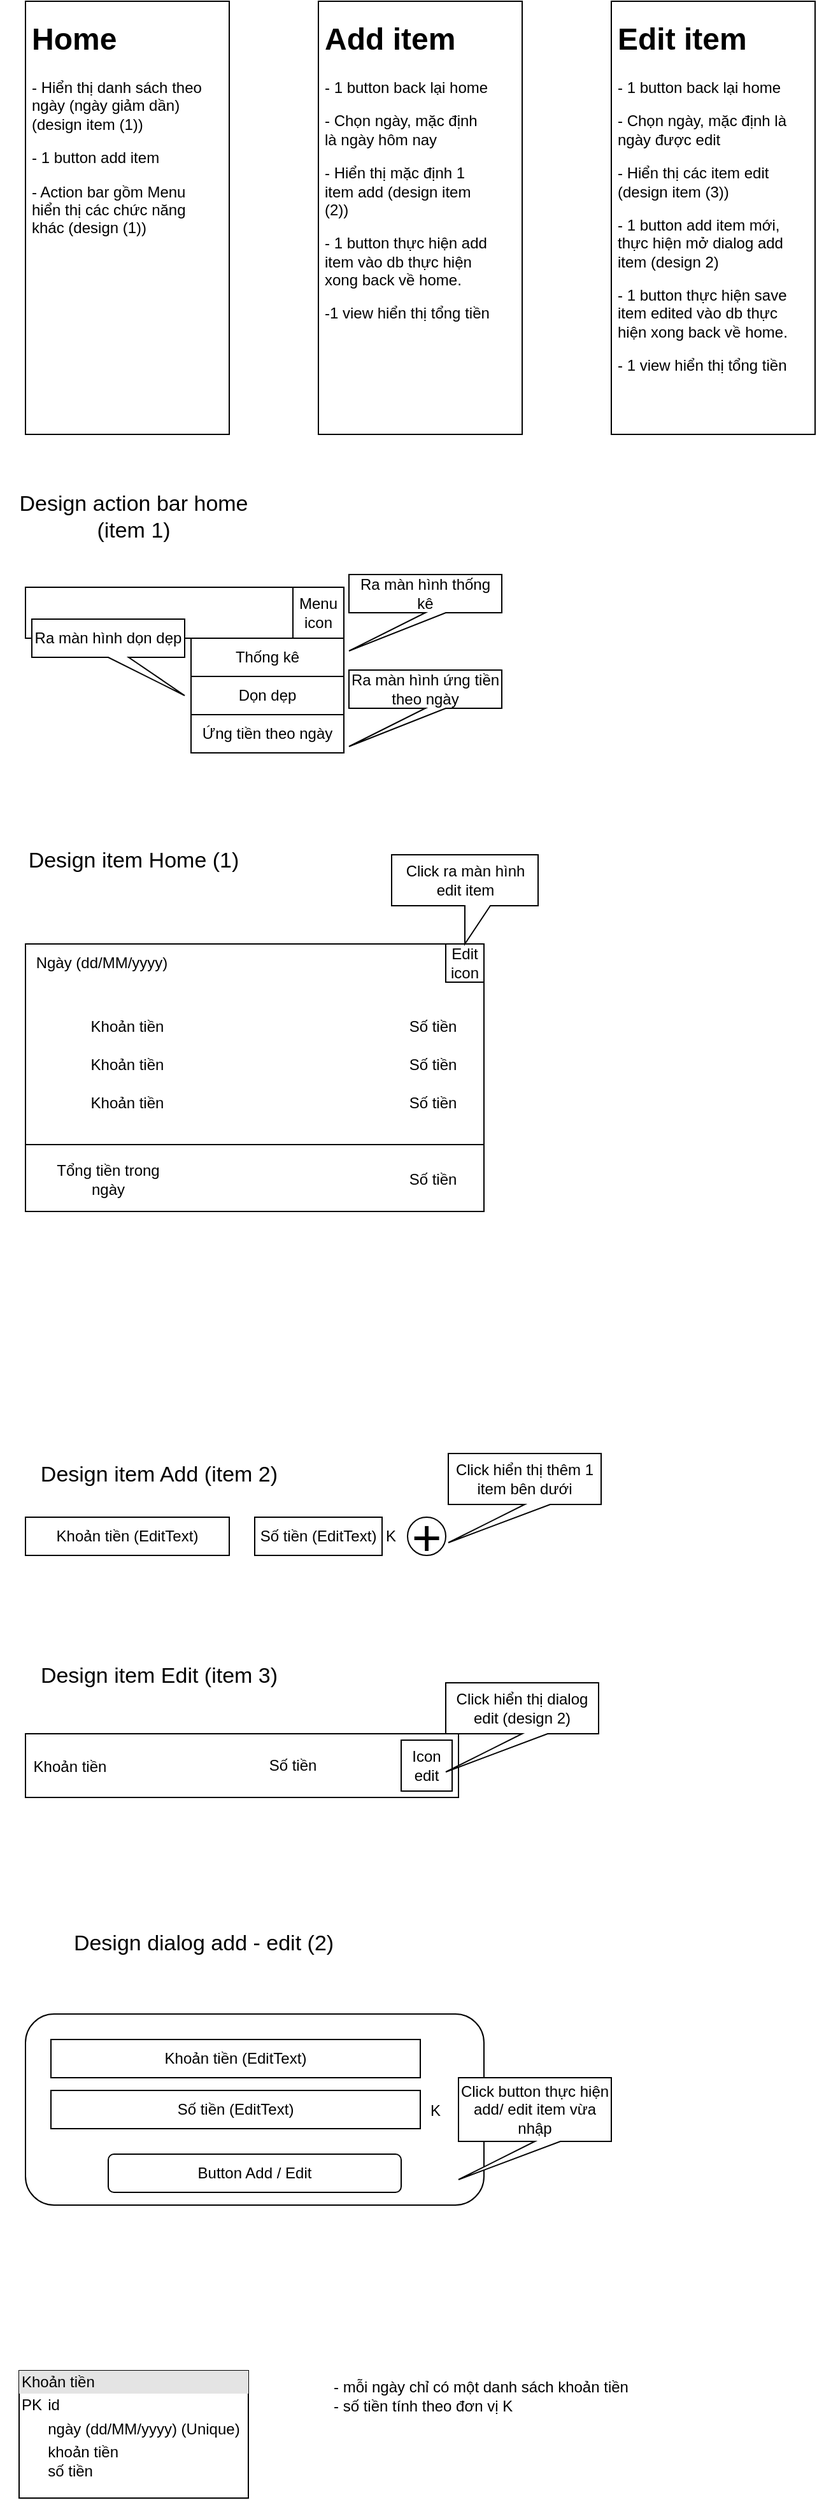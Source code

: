 <mxfile version="21.3.7" type="device">
  <diagram name="Trang-1" id="qlhlSpQyK1MtqHGKubsB">
    <mxGraphModel dx="1305" dy="779" grid="1" gridSize="10" guides="1" tooltips="1" connect="1" arrows="1" fold="1" page="1" pageScale="1" pageWidth="827" pageHeight="1169" math="0" shadow="0">
      <root>
        <mxCell id="0" />
        <mxCell id="1" parent="0" />
        <mxCell id="mawjHxVvoFHF4PkXvqdo-3" value="" style="rounded=0;whiteSpace=wrap;html=1;" parent="1" vertex="1">
          <mxGeometry x="40" y="60" width="160" height="340" as="geometry" />
        </mxCell>
        <mxCell id="mawjHxVvoFHF4PkXvqdo-7" value="&lt;h1&gt;Home&lt;/h1&gt;&lt;p&gt;- Hiển thị danh sách theo ngày (ngày giảm dần) (design item (1))&lt;/p&gt;&lt;p&gt;- 1 button add item&lt;/p&gt;&lt;p&gt;- Action bar gồm Menu hiển thị các chức năng khác (design (1))&lt;/p&gt;" style="text;html=1;strokeColor=none;fillColor=none;spacing=5;spacingTop=-20;whiteSpace=wrap;overflow=hidden;rounded=0;" parent="1" vertex="1">
          <mxGeometry x="40" y="70" width="150" height="200" as="geometry" />
        </mxCell>
        <mxCell id="mawjHxVvoFHF4PkXvqdo-10" value="" style="rounded=0;whiteSpace=wrap;html=1;" parent="1" vertex="1">
          <mxGeometry x="270" y="60" width="160" height="340" as="geometry" />
        </mxCell>
        <mxCell id="mawjHxVvoFHF4PkXvqdo-11" value="&lt;h1&gt;Add item&lt;/h1&gt;&lt;p&gt;- 1 button back lại home&lt;/p&gt;&lt;p&gt;- Chọn ngày, mặc định là ngày hôm nay&lt;/p&gt;&lt;p&gt;- Hiển thị mặc định 1 item add (design item (2))&lt;/p&gt;&lt;p&gt;- 1 button thực hiện add item vào db thực hiện xong back về home.&lt;/p&gt;&lt;p&gt;-1 view hiển thị tổng tiền&lt;/p&gt;" style="text;html=1;strokeColor=none;fillColor=none;spacing=5;spacingTop=-20;whiteSpace=wrap;overflow=hidden;rounded=0;" parent="1" vertex="1">
          <mxGeometry x="270" y="70" width="140" height="260" as="geometry" />
        </mxCell>
        <mxCell id="mawjHxVvoFHF4PkXvqdo-12" value="" style="rounded=0;whiteSpace=wrap;html=1;" parent="1" vertex="1">
          <mxGeometry x="500" y="60" width="160" height="340" as="geometry" />
        </mxCell>
        <mxCell id="mawjHxVvoFHF4PkXvqdo-13" value="&lt;h1 style=&quot;border-color: var(--border-color);&quot;&gt;Edit item&lt;/h1&gt;&lt;h1&gt;&lt;p style=&quot;border-color: var(--border-color); font-size: 12px; font-weight: 400;&quot;&gt;- 1 button back lại home&lt;/p&gt;&lt;p style=&quot;border-color: var(--border-color); font-size: 12px; font-weight: 400;&quot;&gt;- Chọn ngày, mặc định là ngày được edit&lt;/p&gt;&lt;p style=&quot;border-color: var(--border-color); font-size: 12px; font-weight: 400;&quot;&gt;- Hiển thị các item edit (design item (3))&lt;/p&gt;&lt;p style=&quot;border-color: var(--border-color); font-size: 12px; font-weight: 400;&quot;&gt;- 1 button add item mới, thực hiện mở dialog add item (design 2)&lt;/p&gt;&lt;p style=&quot;border-color: var(--border-color); font-size: 12px; font-weight: 400;&quot;&gt;- 1 button thực hiện save item edited vào db thực hiện xong back về home.&lt;/p&gt;&lt;p style=&quot;border-color: var(--border-color); font-size: 12px; font-weight: 400;&quot;&gt;- 1 view hiển thị tổng tiền&lt;/p&gt;&lt;/h1&gt;" style="text;html=1;strokeColor=none;fillColor=none;spacing=5;spacingTop=-20;whiteSpace=wrap;overflow=hidden;rounded=0;" parent="1" vertex="1">
          <mxGeometry x="500" y="70" width="150" height="300" as="geometry" />
        </mxCell>
        <mxCell id="mawjHxVvoFHF4PkXvqdo-14" value="&lt;font style=&quot;font-size: 17px;&quot;&gt;Design action bar home (item 1)&lt;/font&gt;" style="text;html=1;strokeColor=none;fillColor=none;align=center;verticalAlign=middle;whiteSpace=wrap;rounded=0;" parent="1" vertex="1">
          <mxGeometry x="20" y="450" width="210" height="30" as="geometry" />
        </mxCell>
        <mxCell id="mawjHxVvoFHF4PkXvqdo-15" value="" style="rounded=0;whiteSpace=wrap;html=1;" parent="1" vertex="1">
          <mxGeometry x="40" y="520" width="250" height="40" as="geometry" />
        </mxCell>
        <mxCell id="mawjHxVvoFHF4PkXvqdo-21" value="" style="edgeStyle=orthogonalEdgeStyle;rounded=0;orthogonalLoop=1;jettySize=auto;html=1;" parent="1" source="mawjHxVvoFHF4PkXvqdo-16" target="mawjHxVvoFHF4PkXvqdo-20" edge="1">
          <mxGeometry relative="1" as="geometry" />
        </mxCell>
        <mxCell id="mawjHxVvoFHF4PkXvqdo-16" value="Menu icon" style="whiteSpace=wrap;html=1;aspect=fixed;" parent="1" vertex="1">
          <mxGeometry x="250" y="520" width="40" height="40" as="geometry" />
        </mxCell>
        <mxCell id="mawjHxVvoFHF4PkXvqdo-19" value="Thống kê" style="rounded=0;whiteSpace=wrap;html=1;" parent="1" vertex="1">
          <mxGeometry x="170" y="560" width="120" height="30" as="geometry" />
        </mxCell>
        <mxCell id="mawjHxVvoFHF4PkXvqdo-20" value="Dọn dẹp" style="rounded=0;whiteSpace=wrap;html=1;" parent="1" vertex="1">
          <mxGeometry x="170" y="590" width="120" height="30" as="geometry" />
        </mxCell>
        <mxCell id="mawjHxVvoFHF4PkXvqdo-22" value="Ứng tiền theo ngày" style="rounded=0;whiteSpace=wrap;html=1;" parent="1" vertex="1">
          <mxGeometry x="170" y="620" width="120" height="30" as="geometry" />
        </mxCell>
        <mxCell id="mawjHxVvoFHF4PkXvqdo-23" value="&lt;font style=&quot;font-size: 17px;&quot;&gt;Design item Home (1)&lt;/font&gt;" style="text;html=1;strokeColor=none;fillColor=none;align=center;verticalAlign=middle;whiteSpace=wrap;rounded=0;" parent="1" vertex="1">
          <mxGeometry x="20" y="720" width="210" height="30" as="geometry" />
        </mxCell>
        <mxCell id="mawjHxVvoFHF4PkXvqdo-30" value="" style="rounded=0;whiteSpace=wrap;html=1;" parent="1" vertex="1">
          <mxGeometry x="40" y="800" width="360" height="210" as="geometry" />
        </mxCell>
        <mxCell id="mawjHxVvoFHF4PkXvqdo-31" value="Ngày (dd/MM/yyyy)" style="text;html=1;strokeColor=none;fillColor=none;align=center;verticalAlign=middle;whiteSpace=wrap;rounded=0;" parent="1" vertex="1">
          <mxGeometry x="40" y="800" width="120" height="30" as="geometry" />
        </mxCell>
        <mxCell id="mawjHxVvoFHF4PkXvqdo-33" value="Edit icon" style="whiteSpace=wrap;html=1;aspect=fixed;" parent="1" vertex="1">
          <mxGeometry x="370" y="800" width="30" height="30" as="geometry" />
        </mxCell>
        <mxCell id="mawjHxVvoFHF4PkXvqdo-37" value="Khoản tiền" style="text;html=1;strokeColor=none;fillColor=none;align=center;verticalAlign=middle;whiteSpace=wrap;rounded=0;" parent="1" vertex="1">
          <mxGeometry x="80" y="850" width="80" height="30" as="geometry" />
        </mxCell>
        <mxCell id="mawjHxVvoFHF4PkXvqdo-38" value="Số tiền" style="text;html=1;strokeColor=none;fillColor=none;align=center;verticalAlign=middle;whiteSpace=wrap;rounded=0;" parent="1" vertex="1">
          <mxGeometry x="320" y="850" width="80" height="30" as="geometry" />
        </mxCell>
        <mxCell id="mawjHxVvoFHF4PkXvqdo-39" value="Khoản tiền" style="text;html=1;strokeColor=none;fillColor=none;align=center;verticalAlign=middle;whiteSpace=wrap;rounded=0;" parent="1" vertex="1">
          <mxGeometry x="80" y="880" width="80" height="30" as="geometry" />
        </mxCell>
        <mxCell id="mawjHxVvoFHF4PkXvqdo-40" value="Số tiền" style="text;html=1;strokeColor=none;fillColor=none;align=center;verticalAlign=middle;whiteSpace=wrap;rounded=0;" parent="1" vertex="1">
          <mxGeometry x="320" y="880" width="80" height="30" as="geometry" />
        </mxCell>
        <mxCell id="mawjHxVvoFHF4PkXvqdo-41" value="Khoản tiền" style="text;html=1;strokeColor=none;fillColor=none;align=center;verticalAlign=middle;whiteSpace=wrap;rounded=0;" parent="1" vertex="1">
          <mxGeometry x="80" y="910" width="80" height="30" as="geometry" />
        </mxCell>
        <mxCell id="mawjHxVvoFHF4PkXvqdo-42" value="Số tiền" style="text;html=1;strokeColor=none;fillColor=none;align=center;verticalAlign=middle;whiteSpace=wrap;rounded=0;" parent="1" vertex="1">
          <mxGeometry x="320" y="910" width="80" height="30" as="geometry" />
        </mxCell>
        <mxCell id="mawjHxVvoFHF4PkXvqdo-43" value="" style="endArrow=none;html=1;rounded=0;entryX=1;entryY=0.75;entryDx=0;entryDy=0;exitX=0;exitY=0.75;exitDx=0;exitDy=0;" parent="1" source="mawjHxVvoFHF4PkXvqdo-30" target="mawjHxVvoFHF4PkXvqdo-30" edge="1">
          <mxGeometry width="50" height="50" relative="1" as="geometry">
            <mxPoint x="390" y="1070" as="sourcePoint" />
            <mxPoint x="440" y="1020" as="targetPoint" />
          </mxGeometry>
        </mxCell>
        <mxCell id="mawjHxVvoFHF4PkXvqdo-44" value="Số tiền" style="text;html=1;strokeColor=none;fillColor=none;align=center;verticalAlign=middle;whiteSpace=wrap;rounded=0;" parent="1" vertex="1">
          <mxGeometry x="320" y="970" width="80" height="30" as="geometry" />
        </mxCell>
        <mxCell id="mawjHxVvoFHF4PkXvqdo-45" value="Tổng tiền trong ngày" style="text;html=1;strokeColor=none;fillColor=none;align=center;verticalAlign=middle;whiteSpace=wrap;rounded=0;" parent="1" vertex="1">
          <mxGeometry x="50" y="970" width="110" height="30" as="geometry" />
        </mxCell>
        <mxCell id="mawjHxVvoFHF4PkXvqdo-46" value="Click ra màn hình edit item" style="shape=callout;whiteSpace=wrap;html=1;perimeter=calloutPerimeter;" parent="1" vertex="1">
          <mxGeometry x="327.5" y="730" width="115" height="70" as="geometry" />
        </mxCell>
        <mxCell id="mawjHxVvoFHF4PkXvqdo-47" value="Ra màn hình thống kê" style="shape=callout;whiteSpace=wrap;html=1;perimeter=calloutPerimeter;position2=0;base=16;" parent="1" vertex="1">
          <mxGeometry x="294" y="510" width="120" height="60" as="geometry" />
        </mxCell>
        <mxCell id="mawjHxVvoFHF4PkXvqdo-49" value="Ra màn hình dọn dẹp" style="shape=callout;whiteSpace=wrap;html=1;perimeter=calloutPerimeter;position2=1;base=16;" parent="1" vertex="1">
          <mxGeometry x="45" y="545" width="120" height="60" as="geometry" />
        </mxCell>
        <mxCell id="mawjHxVvoFHF4PkXvqdo-51" value="Ra màn hình ứng tiền theo ngày" style="shape=callout;whiteSpace=wrap;html=1;perimeter=calloutPerimeter;position2=0;base=16;" parent="1" vertex="1">
          <mxGeometry x="294" y="585" width="120" height="60" as="geometry" />
        </mxCell>
        <mxCell id="mawjHxVvoFHF4PkXvqdo-81" value="&lt;font style=&quot;font-size: 17px;&quot;&gt;Design item Add (item 2)&lt;/font&gt;" style="text;html=1;strokeColor=none;fillColor=none;align=center;verticalAlign=middle;whiteSpace=wrap;rounded=0;" parent="1" vertex="1">
          <mxGeometry x="40" y="1202" width="210" height="30" as="geometry" />
        </mxCell>
        <mxCell id="mawjHxVvoFHF4PkXvqdo-95" value="Khoản tiền (EditText)" style="rounded=0;whiteSpace=wrap;html=1;" parent="1" vertex="1">
          <mxGeometry x="40" y="1250" width="160" height="30" as="geometry" />
        </mxCell>
        <mxCell id="mawjHxVvoFHF4PkXvqdo-96" value="Số tiền (EditText)" style="rounded=0;whiteSpace=wrap;html=1;" parent="1" vertex="1">
          <mxGeometry x="220" y="1250" width="100" height="30" as="geometry" />
        </mxCell>
        <mxCell id="mawjHxVvoFHF4PkXvqdo-97" value="K" style="text;html=1;strokeColor=none;fillColor=none;align=center;verticalAlign=middle;whiteSpace=wrap;rounded=0;" parent="1" vertex="1">
          <mxGeometry x="322" y="1250" width="10" height="30" as="geometry" />
        </mxCell>
        <mxCell id="mawjHxVvoFHF4PkXvqdo-98" value="&lt;font style=&quot;font-size: 40px;&quot;&gt;+&lt;/font&gt;" style="ellipse;whiteSpace=wrap;html=1;aspect=fixed;" parent="1" vertex="1">
          <mxGeometry x="340" y="1250" width="30" height="30" as="geometry" />
        </mxCell>
        <mxCell id="mawjHxVvoFHF4PkXvqdo-100" value="&lt;font style=&quot;font-size: 17px;&quot;&gt;Design item Edit (item 3)&lt;/font&gt;" style="text;html=1;strokeColor=none;fillColor=none;align=center;verticalAlign=middle;whiteSpace=wrap;rounded=0;" parent="1" vertex="1">
          <mxGeometry x="40" y="1360" width="210" height="30" as="geometry" />
        </mxCell>
        <mxCell id="mawjHxVvoFHF4PkXvqdo-106" value="" style="rounded=0;whiteSpace=wrap;html=1;" parent="1" vertex="1">
          <mxGeometry x="40" y="1420" width="340" height="50" as="geometry" />
        </mxCell>
        <mxCell id="mawjHxVvoFHF4PkXvqdo-107" value="Khoản tiền" style="text;html=1;strokeColor=none;fillColor=none;align=center;verticalAlign=middle;whiteSpace=wrap;rounded=0;" parent="1" vertex="1">
          <mxGeometry x="45" y="1431" width="60" height="30" as="geometry" />
        </mxCell>
        <mxCell id="mawjHxVvoFHF4PkXvqdo-108" value="Số tiền" style="text;html=1;strokeColor=none;fillColor=none;align=center;verticalAlign=middle;whiteSpace=wrap;rounded=0;" parent="1" vertex="1">
          <mxGeometry x="220" y="1430" width="60" height="30" as="geometry" />
        </mxCell>
        <mxCell id="mawjHxVvoFHF4PkXvqdo-109" value="Icon edit" style="whiteSpace=wrap;html=1;aspect=fixed;" parent="1" vertex="1">
          <mxGeometry x="335" y="1425" width="40" height="40" as="geometry" />
        </mxCell>
        <mxCell id="mawjHxVvoFHF4PkXvqdo-110" value="Click hiển thị thêm 1 item bên dưới" style="shape=callout;whiteSpace=wrap;html=1;perimeter=calloutPerimeter;position2=0;" parent="1" vertex="1">
          <mxGeometry x="372" y="1200" width="120" height="70" as="geometry" />
        </mxCell>
        <mxCell id="mawjHxVvoFHF4PkXvqdo-111" value="Click hiển thị dialog edit (design 2)" style="shape=callout;whiteSpace=wrap;html=1;perimeter=calloutPerimeter;position2=0;" parent="1" vertex="1">
          <mxGeometry x="370" y="1380" width="120" height="70" as="geometry" />
        </mxCell>
        <mxCell id="mawjHxVvoFHF4PkXvqdo-122" value="&lt;font style=&quot;font-size: 17px;&quot;&gt;Design dialog add - edit (2)&lt;/font&gt;" style="text;html=1;strokeColor=none;fillColor=none;align=center;verticalAlign=middle;whiteSpace=wrap;rounded=0;" parent="1" vertex="1">
          <mxGeometry x="40" y="1570" width="280" height="30" as="geometry" />
        </mxCell>
        <mxCell id="mawjHxVvoFHF4PkXvqdo-132" value="" style="rounded=1;whiteSpace=wrap;html=1;" parent="1" vertex="1">
          <mxGeometry x="40" y="1640" width="360" height="150" as="geometry" />
        </mxCell>
        <mxCell id="mawjHxVvoFHF4PkXvqdo-133" value="Khoản tiền (EditText)" style="rounded=0;whiteSpace=wrap;html=1;" parent="1" vertex="1">
          <mxGeometry x="60" y="1660" width="290" height="30" as="geometry" />
        </mxCell>
        <mxCell id="mawjHxVvoFHF4PkXvqdo-134" value="Số tiền (EditText)" style="rounded=0;whiteSpace=wrap;html=1;" parent="1" vertex="1">
          <mxGeometry x="60" y="1700" width="290" height="30" as="geometry" />
        </mxCell>
        <mxCell id="mawjHxVvoFHF4PkXvqdo-135" value="K" style="text;html=1;strokeColor=none;fillColor=none;align=center;verticalAlign=middle;whiteSpace=wrap;rounded=0;" parent="1" vertex="1">
          <mxGeometry x="352" y="1701" width="20" height="30" as="geometry" />
        </mxCell>
        <mxCell id="mawjHxVvoFHF4PkXvqdo-136" value="Button Add / Edit" style="rounded=1;whiteSpace=wrap;html=1;" parent="1" vertex="1">
          <mxGeometry x="105" y="1750" width="230" height="30" as="geometry" />
        </mxCell>
        <mxCell id="mawjHxVvoFHF4PkXvqdo-137" value="Click button thực hiện add/ edit item vừa nhập" style="shape=callout;whiteSpace=wrap;html=1;perimeter=calloutPerimeter;position2=0;" parent="1" vertex="1">
          <mxGeometry x="380" y="1690" width="120" height="80" as="geometry" />
        </mxCell>
        <mxCell id="BLDvqnNG4H-uY_38VMDV-1" value="&lt;div style=&quot;box-sizing:border-box;width:100%;background:#e4e4e4;padding:2px;&quot;&gt;Khoản tiền&lt;/div&gt;&lt;table style=&quot;width:100%;font-size:1em;&quot; cellpadding=&quot;2&quot; cellspacing=&quot;0&quot;&gt;&lt;tbody&gt;&lt;tr&gt;&lt;td&gt;PK&lt;/td&gt;&lt;td&gt;id&amp;nbsp;&lt;/td&gt;&lt;/tr&gt;&lt;tr&gt;&lt;td&gt;&lt;br&gt;&lt;/td&gt;&lt;td&gt;ngày (dd/MM/yyyy) (Unique)&lt;/td&gt;&lt;/tr&gt;&lt;tr&gt;&lt;td&gt;&lt;/td&gt;&lt;td&gt;khoản tiền&lt;br&gt;số tiền&lt;br&gt;&lt;br&gt;&lt;/td&gt;&lt;/tr&gt;&lt;/tbody&gt;&lt;/table&gt;" style="verticalAlign=top;align=left;overflow=fill;html=1;whiteSpace=wrap;" vertex="1" parent="1">
          <mxGeometry x="35" y="1920" width="180" height="100" as="geometry" />
        </mxCell>
        <mxCell id="BLDvqnNG4H-uY_38VMDV-3" value="&lt;div style=&quot;text-align: left;&quot;&gt;&lt;br&gt;&lt;/div&gt;" style="text;html=1;align=center;verticalAlign=middle;resizable=0;points=[];autosize=1;strokeColor=none;fillColor=none;" vertex="1" parent="1">
          <mxGeometry x="600" y="1938" width="20" height="30" as="geometry" />
        </mxCell>
        <mxCell id="BLDvqnNG4H-uY_38VMDV-4" value="- mỗi ngày chỉ có một danh sách khoản tiền&lt;br&gt;- số tiền tính theo đơn vị K" style="text;html=1;align=left;verticalAlign=middle;resizable=0;points=[];autosize=1;strokeColor=none;fillColor=none;" vertex="1" parent="1">
          <mxGeometry x="280" y="1920" width="250" height="40" as="geometry" />
        </mxCell>
      </root>
    </mxGraphModel>
  </diagram>
</mxfile>
